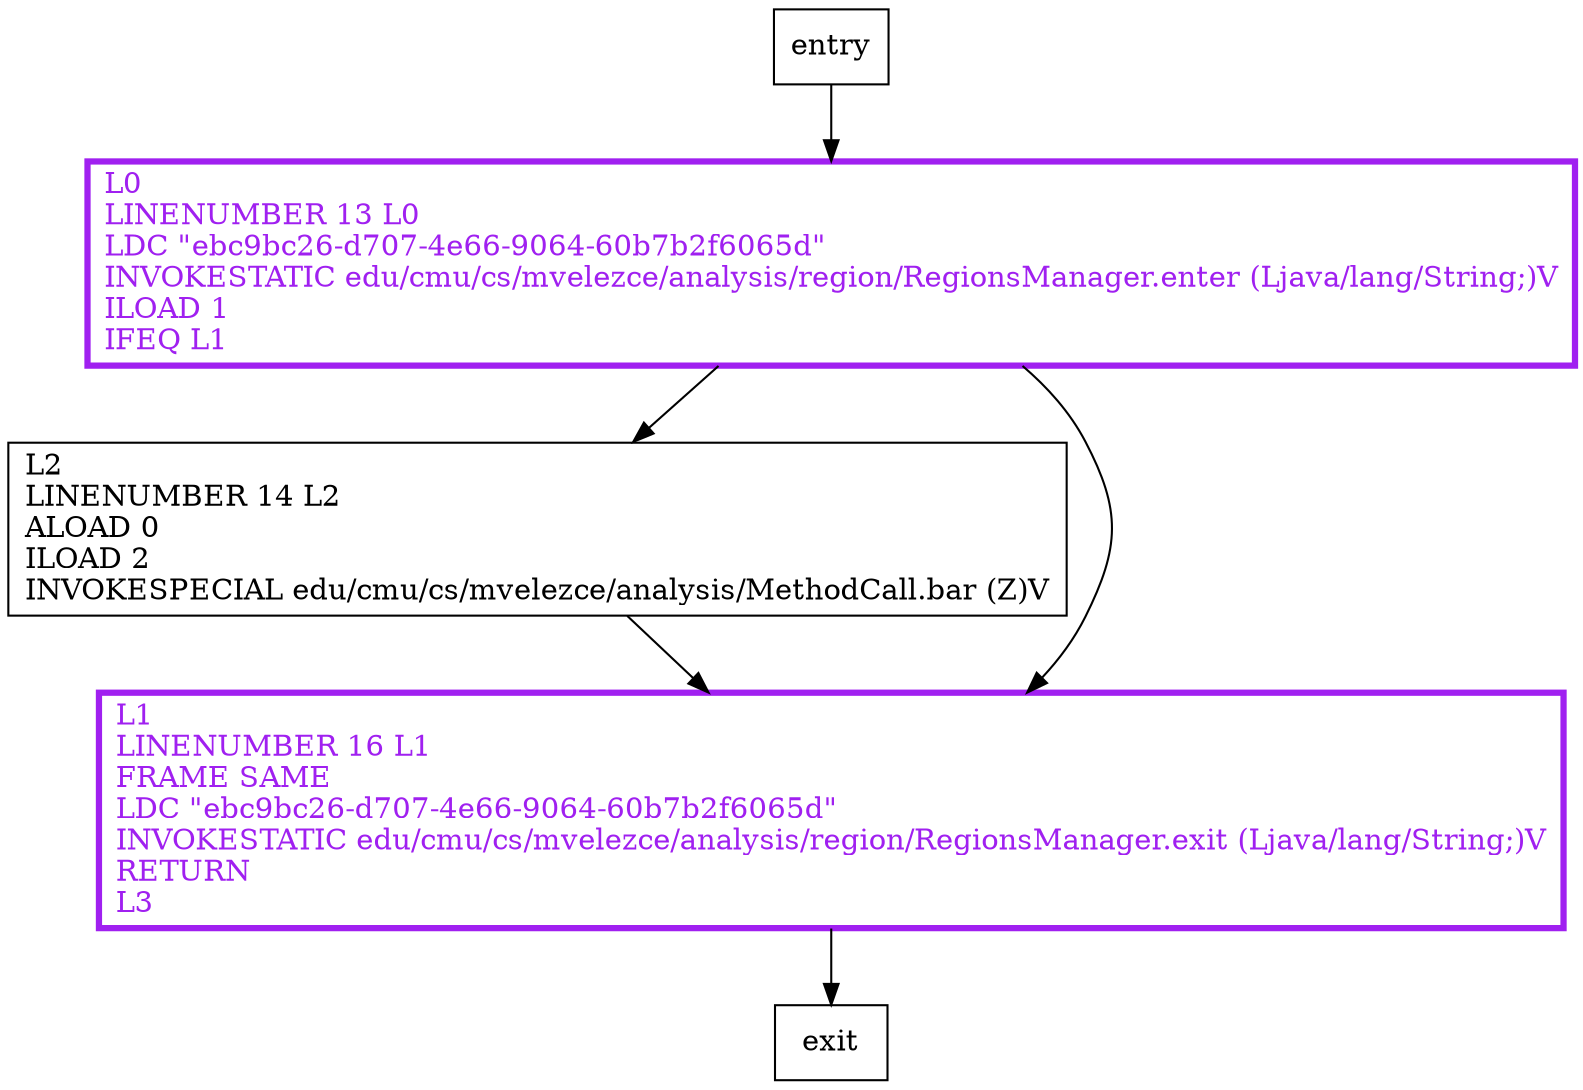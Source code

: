 digraph foo {
node [shape=record];
2146861130 [label="L0\lLINENUMBER 13 L0\lLDC \"ebc9bc26-d707-4e66-9064-60b7b2f6065d\"\lINVOKESTATIC edu/cmu/cs/mvelezce/analysis/region/RegionsManager.enter (Ljava/lang/String;)V\lILOAD 1\lIFEQ L1\l"];
313151899 [label="L2\lLINENUMBER 14 L2\lALOAD 0\lILOAD 2\lINVOKESPECIAL edu/cmu/cs/mvelezce/analysis/MethodCall.bar (Z)V\l"];
2086412525 [label="L1\lLINENUMBER 16 L1\lFRAME SAME\lLDC \"ebc9bc26-d707-4e66-9064-60b7b2f6065d\"\lINVOKESTATIC edu/cmu/cs/mvelezce/analysis/region/RegionsManager.exit (Ljava/lang/String;)V\lRETURN\lL3\l"];
entry;
exit;
entry -> 2146861130;
2146861130 -> 313151899;
2146861130 -> 2086412525;
313151899 -> 2086412525;
2086412525 -> exit;
2146861130[fontcolor="purple", penwidth=3, color="purple"];
2086412525[fontcolor="purple", penwidth=3, color="purple"];
}
